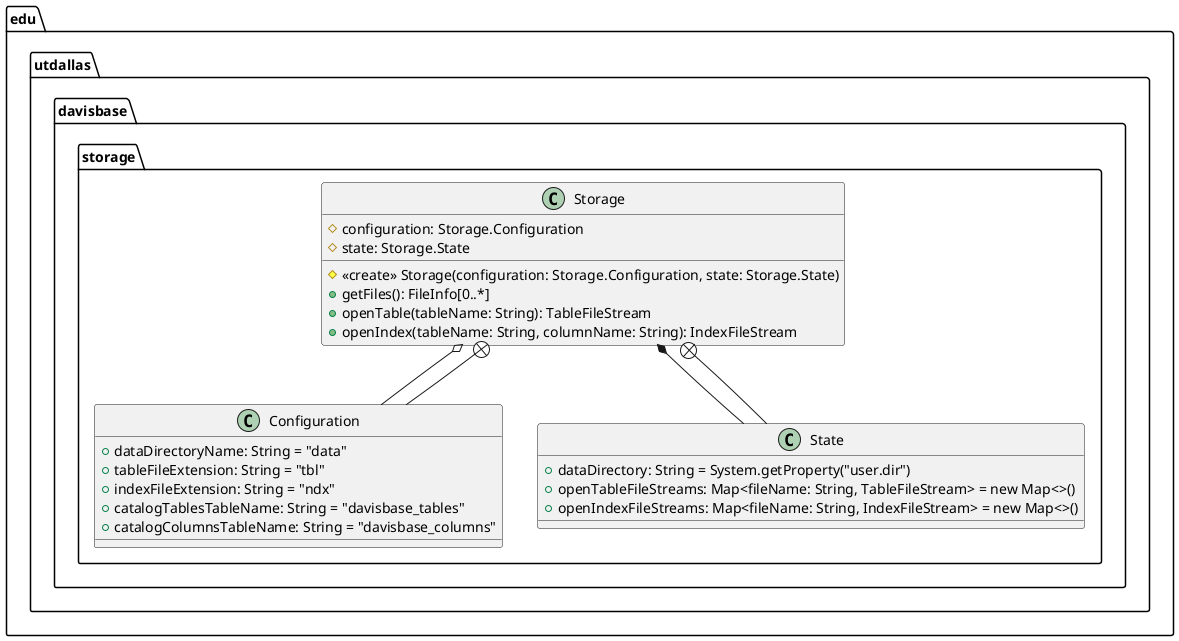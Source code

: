 @startuml edu.utdallas.davisbase.storage.Storage

package edu.utdallas.davisbase.storage {

  class Storage {
    #configuration: Storage.Configuration
    #state: Storage.State
    #<<create>> Storage(configuration: Storage.Configuration, state: Storage.State)
    +getFiles(): FileInfo[0..*]
    +openTable(tableName: String): TableFileStream
    +openIndex(tableName: String, columnName: String): IndexFileStream
  }

  Storage o-- Configuration
  Storage +-- Configuration
  class Configuration {
    +dataDirectoryName: String = "data"
    +tableFileExtension: String = "tbl"
    +indexFileExtension: String = "ndx"
    +catalogTablesTableName: String = "davisbase_tables"
    +catalogColumnsTableName: String = "davisbase_columns"
  }

  Storage *-- State
  Storage +-- State
  class State {
    {field} +dataDirectory: String = System.getProperty("user.dir")
    {field} +openTableFileStreams: Map<fileName: String, TableFileStream> = new Map<>()
    {field} +openIndexFileStreams: Map<fileName: String, IndexFileStream> = new Map<>()
  }

}
@enduml
